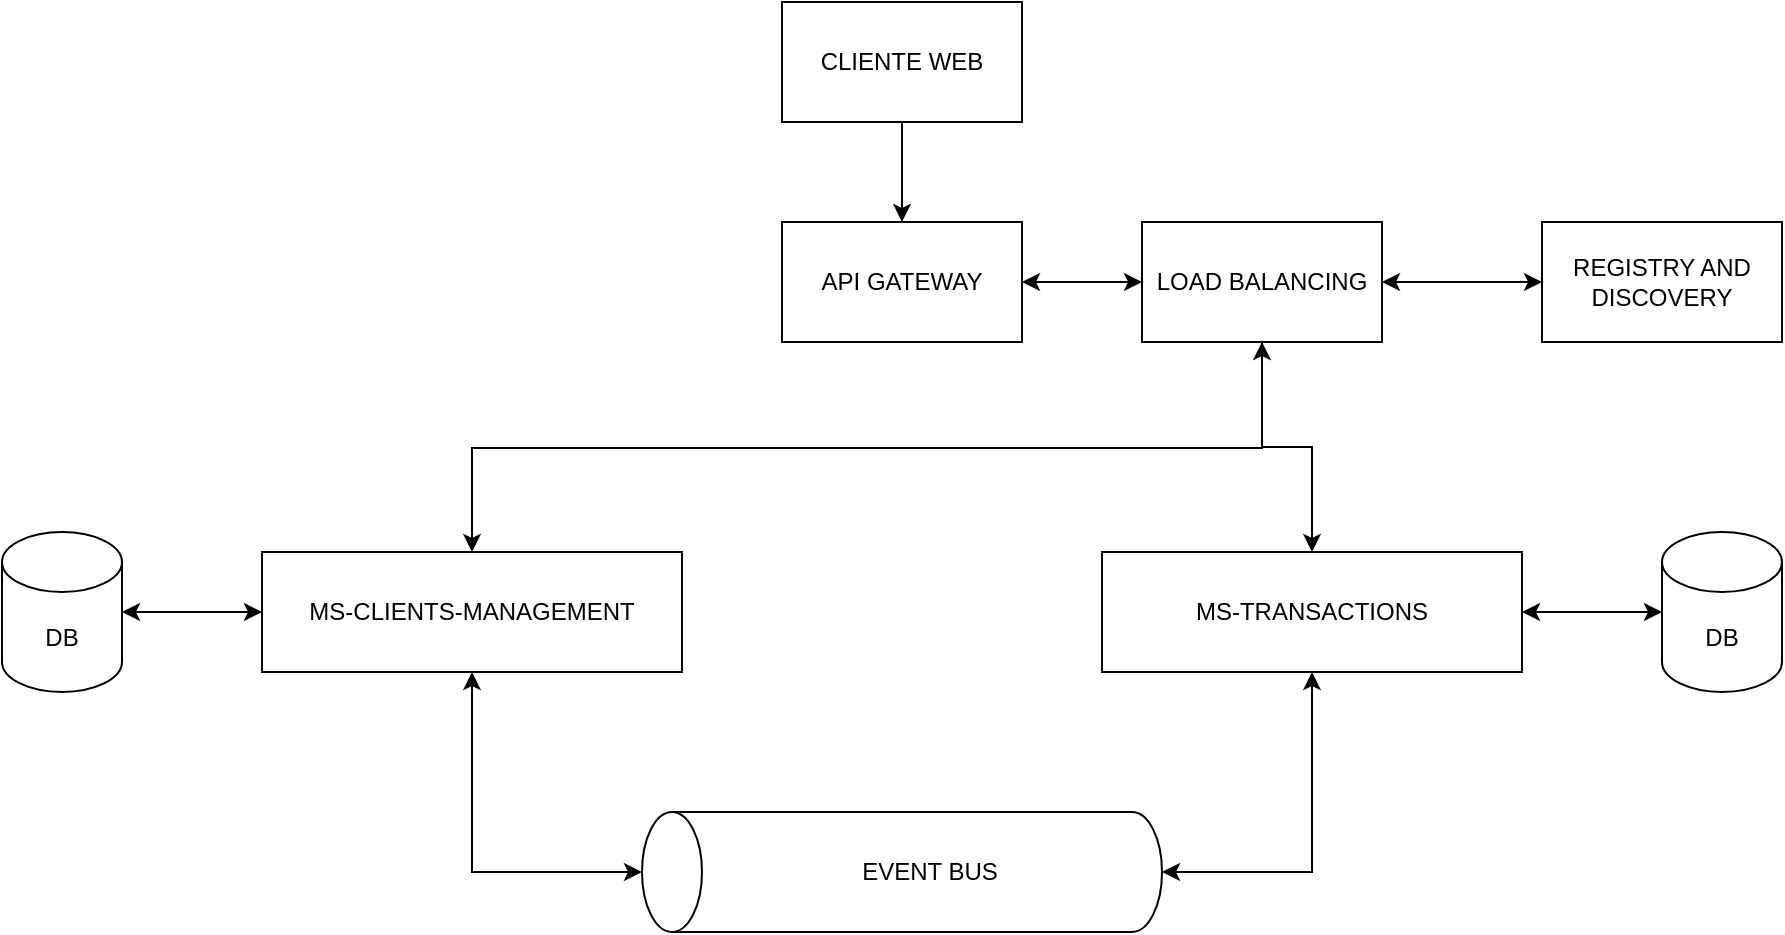 <mxfile version="24.7.17">
  <diagram name="Página-1" id="L0bs4XpJyo26o4yvXp76">
    <mxGraphModel dx="1877" dy="596" grid="1" gridSize="10" guides="1" tooltips="1" connect="1" arrows="1" fold="1" page="1" pageScale="1" pageWidth="827" pageHeight="1169" math="0" shadow="0">
      <root>
        <mxCell id="0" />
        <mxCell id="1" parent="0" />
        <mxCell id="VelDpgCsUzJ9nc0T4Y8R-4" style="edgeStyle=orthogonalEdgeStyle;rounded=0;orthogonalLoop=1;jettySize=auto;html=1;entryX=0.5;entryY=0;entryDx=0;entryDy=0;" edge="1" parent="1" source="VelDpgCsUzJ9nc0T4Y8R-1" target="VelDpgCsUzJ9nc0T4Y8R-2">
          <mxGeometry relative="1" as="geometry" />
        </mxCell>
        <mxCell id="VelDpgCsUzJ9nc0T4Y8R-1" value="CLIENTE WEB" style="rounded=0;whiteSpace=wrap;html=1;" vertex="1" parent="1">
          <mxGeometry x="340" y="20" width="120" height="60" as="geometry" />
        </mxCell>
        <mxCell id="VelDpgCsUzJ9nc0T4Y8R-21" style="edgeStyle=orthogonalEdgeStyle;rounded=0;orthogonalLoop=1;jettySize=auto;html=1;entryX=0;entryY=0.5;entryDx=0;entryDy=0;startArrow=classic;startFill=1;" edge="1" parent="1" source="VelDpgCsUzJ9nc0T4Y8R-2" target="VelDpgCsUzJ9nc0T4Y8R-19">
          <mxGeometry relative="1" as="geometry" />
        </mxCell>
        <mxCell id="VelDpgCsUzJ9nc0T4Y8R-2" value="API GATEWAY" style="rounded=0;whiteSpace=wrap;html=1;" vertex="1" parent="1">
          <mxGeometry x="340" y="130" width="120" height="60" as="geometry" />
        </mxCell>
        <mxCell id="VelDpgCsUzJ9nc0T4Y8R-5" value="MS-CLIENTS-MANAGEMENT" style="rounded=0;whiteSpace=wrap;html=1;" vertex="1" parent="1">
          <mxGeometry x="80" y="295" width="210" height="60" as="geometry" />
        </mxCell>
        <mxCell id="VelDpgCsUzJ9nc0T4Y8R-6" value="MS-TRANSACTIONS" style="rounded=0;whiteSpace=wrap;html=1;" vertex="1" parent="1">
          <mxGeometry x="500" y="295" width="210" height="60" as="geometry" />
        </mxCell>
        <mxCell id="VelDpgCsUzJ9nc0T4Y8R-9" value="" style="shape=cylinder3;whiteSpace=wrap;html=1;boundedLbl=1;backgroundOutline=1;size=15;rotation=-90;" vertex="1" parent="1">
          <mxGeometry x="370" y="325" width="60" height="260" as="geometry" />
        </mxCell>
        <mxCell id="VelDpgCsUzJ9nc0T4Y8R-10" value="EVENT BUS" style="text;html=1;align=center;verticalAlign=middle;whiteSpace=wrap;rounded=0;" vertex="1" parent="1">
          <mxGeometry x="366" y="440" width="96" height="30" as="geometry" />
        </mxCell>
        <mxCell id="VelDpgCsUzJ9nc0T4Y8R-11" style="edgeStyle=orthogonalEdgeStyle;rounded=0;orthogonalLoop=1;jettySize=auto;html=1;entryX=0.5;entryY=0;entryDx=0;entryDy=0;entryPerimeter=0;startArrow=classic;startFill=1;" edge="1" parent="1" source="VelDpgCsUzJ9nc0T4Y8R-5" target="VelDpgCsUzJ9nc0T4Y8R-9">
          <mxGeometry relative="1" as="geometry" />
        </mxCell>
        <mxCell id="VelDpgCsUzJ9nc0T4Y8R-12" style="edgeStyle=orthogonalEdgeStyle;rounded=0;orthogonalLoop=1;jettySize=auto;html=1;entryX=0.5;entryY=1;entryDx=0;entryDy=0;entryPerimeter=0;startArrow=classic;startFill=1;" edge="1" parent="1" source="VelDpgCsUzJ9nc0T4Y8R-6" target="VelDpgCsUzJ9nc0T4Y8R-9">
          <mxGeometry relative="1" as="geometry" />
        </mxCell>
        <mxCell id="VelDpgCsUzJ9nc0T4Y8R-15" value="DB" style="shape=cylinder3;whiteSpace=wrap;html=1;boundedLbl=1;backgroundOutline=1;size=15;" vertex="1" parent="1">
          <mxGeometry x="-50" y="285" width="60" height="80" as="geometry" />
        </mxCell>
        <mxCell id="VelDpgCsUzJ9nc0T4Y8R-16" style="edgeStyle=orthogonalEdgeStyle;rounded=0;orthogonalLoop=1;jettySize=auto;html=1;entryX=1;entryY=0.5;entryDx=0;entryDy=0;entryPerimeter=0;startArrow=classic;startFill=1;" edge="1" parent="1" source="VelDpgCsUzJ9nc0T4Y8R-5" target="VelDpgCsUzJ9nc0T4Y8R-15">
          <mxGeometry relative="1" as="geometry" />
        </mxCell>
        <mxCell id="VelDpgCsUzJ9nc0T4Y8R-17" value="DB" style="shape=cylinder3;whiteSpace=wrap;html=1;boundedLbl=1;backgroundOutline=1;size=15;" vertex="1" parent="1">
          <mxGeometry x="780" y="285" width="60" height="80" as="geometry" />
        </mxCell>
        <mxCell id="VelDpgCsUzJ9nc0T4Y8R-18" style="edgeStyle=orthogonalEdgeStyle;rounded=0;orthogonalLoop=1;jettySize=auto;html=1;entryX=0;entryY=0.5;entryDx=0;entryDy=0;entryPerimeter=0;startArrow=classic;startFill=1;" edge="1" parent="1" source="VelDpgCsUzJ9nc0T4Y8R-6" target="VelDpgCsUzJ9nc0T4Y8R-17">
          <mxGeometry relative="1" as="geometry" />
        </mxCell>
        <mxCell id="VelDpgCsUzJ9nc0T4Y8R-24" style="edgeStyle=orthogonalEdgeStyle;rounded=0;orthogonalLoop=1;jettySize=auto;html=1;entryX=0.5;entryY=0;entryDx=0;entryDy=0;exitX=0.25;exitY=1;exitDx=0;exitDy=0;" edge="1" parent="1" source="VelDpgCsUzJ9nc0T4Y8R-19" target="VelDpgCsUzJ9nc0T4Y8R-5">
          <mxGeometry relative="1" as="geometry">
            <Array as="points">
              <mxPoint x="580" y="190" />
              <mxPoint x="580" y="243" />
              <mxPoint x="185" y="243" />
            </Array>
          </mxGeometry>
        </mxCell>
        <mxCell id="VelDpgCsUzJ9nc0T4Y8R-25" style="edgeStyle=orthogonalEdgeStyle;rounded=0;orthogonalLoop=1;jettySize=auto;html=1;entryX=0.5;entryY=0;entryDx=0;entryDy=0;startArrow=classic;startFill=1;" edge="1" parent="1" source="VelDpgCsUzJ9nc0T4Y8R-19" target="VelDpgCsUzJ9nc0T4Y8R-6">
          <mxGeometry relative="1" as="geometry" />
        </mxCell>
        <mxCell id="VelDpgCsUzJ9nc0T4Y8R-27" style="edgeStyle=orthogonalEdgeStyle;rounded=0;orthogonalLoop=1;jettySize=auto;html=1;entryX=0;entryY=0.5;entryDx=0;entryDy=0;startArrow=classic;startFill=1;" edge="1" parent="1" source="VelDpgCsUzJ9nc0T4Y8R-19" target="VelDpgCsUzJ9nc0T4Y8R-22">
          <mxGeometry relative="1" as="geometry" />
        </mxCell>
        <mxCell id="VelDpgCsUzJ9nc0T4Y8R-19" value="LOAD BALANCING" style="rounded=0;whiteSpace=wrap;html=1;" vertex="1" parent="1">
          <mxGeometry x="520" y="130" width="120" height="60" as="geometry" />
        </mxCell>
        <mxCell id="VelDpgCsUzJ9nc0T4Y8R-22" value="REGISTRY AND DISCOVERY" style="rounded=0;whiteSpace=wrap;html=1;" vertex="1" parent="1">
          <mxGeometry x="720" y="130" width="120" height="60" as="geometry" />
        </mxCell>
      </root>
    </mxGraphModel>
  </diagram>
</mxfile>
